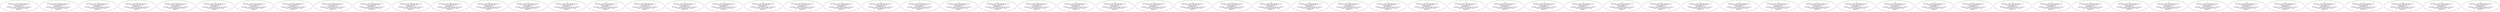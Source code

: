 digraph cpn_tools_graph {
  N1 [label="1:
Generator: 1`({idx=1,ty=GEN,cap=2},0)++
1`({idx=2,ty=GEN,cap=3},0)
Demanded: 1`0
Consumer: 1`({idx=3,ty=CON,cap=2},0,false)++
1`({idx=4,ty=CON,cap=1},0,false)
Supplied: 1`0
"];
  N2 [label="2:
Generator: 1`({idx=1,ty=GEN,cap=2},0)++
1`({idx=2,ty=GEN,cap=3},0)
Demanded: 1`2
Consumer: 1`({idx=3,ty=CON,cap=2},0,true)++
1`({idx=4,ty=CON,cap=1},0,false)
Supplied: 1`0
"];
  N3 [label="3:
Generator: 1`({idx=1,ty=GEN,cap=2},0)++
1`({idx=2,ty=GEN,cap=3},0)
Demanded: 1`1
Consumer: 1`({idx=3,ty=CON,cap=2},0,false)++
1`({idx=4,ty=CON,cap=1},0,true)
Supplied: 1`0
"];
  N4 [label="4:
Generator: 1`({idx=1,ty=GEN,cap=2},0)++
1`({idx=2,ty=GEN,cap=3},0)
Demanded: 1`3
Consumer: 1`({idx=3,ty=CON,cap=2},0,true)++
1`({idx=4,ty=CON,cap=1},0,true)
Supplied: 1`0
"];
  N5 [label="5:
Generator: 1`({idx=1,ty=GEN,cap=2},2)++
1`({idx=2,ty=GEN,cap=3},0)
Demanded: 1`0
Consumer: 1`({idx=3,ty=CON,cap=2},0,true)++
1`({idx=4,ty=CON,cap=1},0,false)
Supplied: 1`2
"];
  N6 [label="6:
Generator: 1`({idx=1,ty=GEN,cap=2},0)++
1`({idx=2,ty=GEN,cap=3},2)
Demanded: 1`0
Consumer: 1`({idx=3,ty=CON,cap=2},0,true)++
1`({idx=4,ty=CON,cap=1},0,false)
Supplied: 1`2
"];
  N7 [label="7:
Generator: 1`({idx=1,ty=GEN,cap=2},1)++
1`({idx=2,ty=GEN,cap=3},0)
Demanded: 1`0
Consumer: 1`({idx=3,ty=CON,cap=2},0,false)++
1`({idx=4,ty=CON,cap=1},0,true)
Supplied: 1`1
"];
  N8 [label="8:
Generator: 1`({idx=1,ty=GEN,cap=2},0)++
1`({idx=2,ty=GEN,cap=3},1)
Demanded: 1`0
Consumer: 1`({idx=3,ty=CON,cap=2},0,false)++
1`({idx=4,ty=CON,cap=1},0,true)
Supplied: 1`1
"];
  N9 [label="9:
Generator: 1`({idx=1,ty=GEN,cap=2},0)++
1`({idx=2,ty=GEN,cap=3},3)
Demanded: 1`0
Consumer: 1`({idx=3,ty=CON,cap=2},0,true)++
1`({idx=4,ty=CON,cap=1},0,true)
Supplied: 1`3
"];
  N10 [label="10:
Generator: 1`({idx=1,ty=GEN,cap=2},2)++
1`({idx=2,ty=GEN,cap=3},0)
Demanded: 1`1
Consumer: 1`({idx=3,ty=CON,cap=2},0,true)++
1`({idx=4,ty=CON,cap=1},0,true)
Supplied: 1`2
"];
  N11 [label="11:
Generator: 1`({idx=1,ty=GEN,cap=2},2)++
1`({idx=2,ty=GEN,cap=3},0)
Demanded: 1`0
Consumer: 1`({idx=3,ty=CON,cap=2},0,true)++
1`({idx=4,ty=CON,cap=1},1,false)
Supplied: 1`1
"];
  N12 [label="12:
Generator: 1`({idx=1,ty=GEN,cap=2},2)++
1`({idx=2,ty=GEN,cap=3},0)
Demanded: 1`0
Consumer: 1`({idx=3,ty=CON,cap=2},2,true)++
1`({idx=4,ty=CON,cap=1},0,false)
Supplied: 1`0
"];
  N13 [label="13:
Generator: 1`({idx=1,ty=GEN,cap=2},0)++
1`({idx=2,ty=GEN,cap=3},2)
Demanded: 1`1
Consumer: 1`({idx=3,ty=CON,cap=2},0,true)++
1`({idx=4,ty=CON,cap=1},0,true)
Supplied: 1`2
"];
  N14 [label="14:
Generator: 1`({idx=1,ty=GEN,cap=2},0)++
1`({idx=2,ty=GEN,cap=3},2)
Demanded: 1`0
Consumer: 1`({idx=3,ty=CON,cap=2},2,true)++
1`({idx=4,ty=CON,cap=1},0,false)
Supplied: 1`0
"];
  N15 [label="15:
Generator: 1`({idx=1,ty=GEN,cap=2},0)++
1`({idx=2,ty=GEN,cap=3},2)
Demanded: 1`0
Consumer: 1`({idx=3,ty=CON,cap=2},0,true)++
1`({idx=4,ty=CON,cap=1},1,false)
Supplied: 1`1
"];
  N16 [label="16:
Generator: 1`({idx=1,ty=GEN,cap=2},1)++
1`({idx=2,ty=GEN,cap=3},0)
Demanded: 1`2
Consumer: 1`({idx=3,ty=CON,cap=2},0,true)++
1`({idx=4,ty=CON,cap=1},0,true)
Supplied: 1`1
"];
  N17 [label="17:
Generator: 1`({idx=1,ty=GEN,cap=2},1)++
1`({idx=2,ty=GEN,cap=3},0)
Demanded: 1`0
Consumer: 1`({idx=3,ty=CON,cap=2},0,false)++
1`({idx=4,ty=CON,cap=1},1,true)
Supplied: 1`0
"];
  N18 [label="18:
Generator: 1`({idx=1,ty=GEN,cap=2},1)++
1`({idx=2,ty=GEN,cap=3},0)
Demanded: 1`0
Consumer: 1`({idx=3,ty=CON,cap=2},1,false)++
1`({idx=4,ty=CON,cap=1},0,true)
Supplied: 1`0
"];
  N19 [label="19:
Generator: 1`({idx=1,ty=GEN,cap=2},0)++
1`({idx=2,ty=GEN,cap=3},1)
Demanded: 1`2
Consumer: 1`({idx=3,ty=CON,cap=2},0,true)++
1`({idx=4,ty=CON,cap=1},0,true)
Supplied: 1`1
"];
  N20 [label="20:
Generator: 1`({idx=1,ty=GEN,cap=2},0)++
1`({idx=2,ty=GEN,cap=3},1)
Demanded: 1`0
Consumer: 1`({idx=3,ty=CON,cap=2},0,false)++
1`({idx=4,ty=CON,cap=1},1,true)
Supplied: 1`0
"];
  N21 [label="21:
Generator: 1`({idx=1,ty=GEN,cap=2},0)++
1`({idx=2,ty=GEN,cap=3},1)
Demanded: 1`0
Consumer: 1`({idx=3,ty=CON,cap=2},1,false)++
1`({idx=4,ty=CON,cap=1},0,true)
Supplied: 1`0
"];
  N22 [label="22:
Generator: 1`({idx=1,ty=GEN,cap=2},0)++
1`({idx=2,ty=GEN,cap=3},3)
Demanded: 1`0
Consumer: 1`({idx=3,ty=CON,cap=2},2,true)++
1`({idx=4,ty=CON,cap=1},0,true)
Supplied: 1`1
"];
  N23 [label="23:
Generator: 1`({idx=1,ty=GEN,cap=2},0)++
1`({idx=2,ty=GEN,cap=3},3)
Demanded: 1`0
Consumer: 1`({idx=3,ty=CON,cap=2},0,true)++
1`({idx=4,ty=CON,cap=1},1,true)
Supplied: 1`2
"];
  N24 [label="24:
Generator: 1`({idx=1,ty=GEN,cap=2},2)++
1`({idx=2,ty=GEN,cap=3},1)
Demanded: 1`0
Consumer: 1`({idx=3,ty=CON,cap=2},0,true)++
1`({idx=4,ty=CON,cap=1},0,true)
Supplied: 1`3
"];
  N25 [label="25:
Generator: 1`({idx=1,ty=GEN,cap=2},2)++
1`({idx=2,ty=GEN,cap=3},0)
Demanded: 1`1
Consumer: 1`({idx=3,ty=CON,cap=2},2,true)++
1`({idx=4,ty=CON,cap=1},0,true)
Supplied: 1`0
"];
  N26 [label="26:
Generator: 1`({idx=1,ty=GEN,cap=2},2)++
1`({idx=2,ty=GEN,cap=3},0)
Demanded: 1`1
Consumer: 1`({idx=3,ty=CON,cap=2},0,true)++
1`({idx=4,ty=CON,cap=1},1,true)
Supplied: 1`1
"];
  N27 [label="27:
Generator: 1`({idx=1,ty=GEN,cap=2},2)++
1`({idx=2,ty=GEN,cap=3},0)
Demanded: 1`0
Consumer: 1`({idx=3,ty=CON,cap=2},0,true)++
1`({idx=4,ty=CON,cap=1},1,true)
Supplied: 1`1
"];
  N28 [label="28:
Generator: 1`({idx=1,ty=GEN,cap=2},2)++
1`({idx=2,ty=GEN,cap=3},0)
Demanded: 1`0
Consumer: 1`({idx=3,ty=CON,cap=2},1,true)++
1`({idx=4,ty=CON,cap=1},1,false)
Supplied: 1`0
"];
  N29 [label="29:
Generator: 1`({idx=1,ty=GEN,cap=2},1)++
1`({idx=2,ty=GEN,cap=3},2)
Demanded: 1`0
Consumer: 1`({idx=3,ty=CON,cap=2},0,true)++
1`({idx=4,ty=CON,cap=1},0,true)
Supplied: 1`3
"];
  N30 [label="30:
Generator: 1`({idx=1,ty=GEN,cap=2},0)++
1`({idx=2,ty=GEN,cap=3},2)
Demanded: 1`1
Consumer: 1`({idx=3,ty=CON,cap=2},2,true)++
1`({idx=4,ty=CON,cap=1},0,true)
Supplied: 1`0
"];
  N31 [label="31:
Generator: 1`({idx=1,ty=GEN,cap=2},0)++
1`({idx=2,ty=GEN,cap=3},2)
Demanded: 1`1
Consumer: 1`({idx=3,ty=CON,cap=2},0,true)++
1`({idx=4,ty=CON,cap=1},1,true)
Supplied: 1`1
"];
  N32 [label="32:
Generator: 1`({idx=1,ty=GEN,cap=2},0)++
1`({idx=2,ty=GEN,cap=3},2)
Demanded: 1`0
Consumer: 1`({idx=3,ty=CON,cap=2},0,true)++
1`({idx=4,ty=CON,cap=1},1,true)
Supplied: 1`1
"];
  N33 [label="33:
Generator: 1`({idx=1,ty=GEN,cap=2},0)++
1`({idx=2,ty=GEN,cap=3},2)
Demanded: 1`0
Consumer: 1`({idx=3,ty=CON,cap=2},1,true)++
1`({idx=4,ty=CON,cap=1},1,false)
Supplied: 1`0
"];
  N34 [label="34:
Generator: 1`({idx=1,ty=GEN,cap=2},1)++
1`({idx=2,ty=GEN,cap=3},0)
Demanded: 1`2
Consumer: 1`({idx=3,ty=CON,cap=2},0,true)++
1`({idx=4,ty=CON,cap=1},1,true)
Supplied: 1`0
"];
  N35 [label="35:
Generator: 1`({idx=1,ty=GEN,cap=2},1)++
1`({idx=2,ty=GEN,cap=3},0)
Demanded: 1`2
Consumer: 1`({idx=3,ty=CON,cap=2},1,true)++
1`({idx=4,ty=CON,cap=1},0,true)
Supplied: 1`0
"];
  N36 [label="36:
Generator: 1`({idx=1,ty=GEN,cap=2},1)++
1`({idx=2,ty=GEN,cap=3},0)
Demanded: 1`1
Consumer: 1`({idx=3,ty=CON,cap=2},1,true)++
1`({idx=4,ty=CON,cap=1},0,true)
Supplied: 1`0
"];
  N37 [label="37:
Generator: 1`({idx=1,ty=GEN,cap=2},0)++
1`({idx=2,ty=GEN,cap=3},1)
Demanded: 1`2
Consumer: 1`({idx=3,ty=CON,cap=2},0,true)++
1`({idx=4,ty=CON,cap=1},1,true)
Supplied: 1`0
"];
  N38 [label="38:
Generator: 1`({idx=1,ty=GEN,cap=2},0)++
1`({idx=2,ty=GEN,cap=3},1)
Demanded: 1`2
Consumer: 1`({idx=3,ty=CON,cap=2},1,true)++
1`({idx=4,ty=CON,cap=1},0,true)
Supplied: 1`0
"];
  N39 [label="39:
Generator: 1`({idx=1,ty=GEN,cap=2},0)++
1`({idx=2,ty=GEN,cap=3},1)
Demanded: 1`1
Consumer: 1`({idx=3,ty=CON,cap=2},1,true)++
1`({idx=4,ty=CON,cap=1},0,true)
Supplied: 1`0
"];
  N40 [label="40:
Generator: 1`({idx=1,ty=GEN,cap=2},0)++
1`({idx=2,ty=GEN,cap=3},3)
Demanded: 1`0
Consumer: 1`({idx=3,ty=CON,cap=2},2,true)++
1`({idx=4,ty=CON,cap=1},1,true)
Supplied: 1`0
"];
  N41 [label="41:
Generator: 1`({idx=1,ty=GEN,cap=2},2)++
1`({idx=2,ty=GEN,cap=3},1)
Demanded: 1`0
Consumer: 1`({idx=3,ty=CON,cap=2},2,true)++
1`({idx=4,ty=CON,cap=1},0,true)
Supplied: 1`1
"];
  N42 [label="42:
Generator: 1`({idx=1,ty=GEN,cap=2},2)++
1`({idx=2,ty=GEN,cap=3},1)
Demanded: 1`0
Consumer: 1`({idx=3,ty=CON,cap=2},0,true)++
1`({idx=4,ty=CON,cap=1},1,true)
Supplied: 1`2
"];
  N43 [label="43:
Generator: 1`({idx=1,ty=GEN,cap=2},2)++
1`({idx=2,ty=GEN,cap=3},0)
Demanded: 1`1
Consumer: 1`({idx=3,ty=CON,cap=2},1,true)++
1`({idx=4,ty=CON,cap=1},1,true)
Supplied: 1`0
"];
  N44 [label="44:
Generator: 1`({idx=1,ty=GEN,cap=2},2)++
1`({idx=2,ty=GEN,cap=3},0)
Demanded: 1`0
Consumer: 1`({idx=3,ty=CON,cap=2},1,true)++
1`({idx=4,ty=CON,cap=1},1,true)
Supplied: 1`0
"];
  N45 [label="45:
Generator: 1`({idx=1,ty=GEN,cap=2},1)++
1`({idx=2,ty=GEN,cap=3},2)
Demanded: 1`0
Consumer: 1`({idx=3,ty=CON,cap=2},2,true)++
1`({idx=4,ty=CON,cap=1},0,true)
Supplied: 1`1
"];
  N46 [label="46:
Generator: 1`({idx=1,ty=GEN,cap=2},1)++
1`({idx=2,ty=GEN,cap=3},2)
Demanded: 1`0
Consumer: 1`({idx=3,ty=CON,cap=2},0,true)++
1`({idx=4,ty=CON,cap=1},1,true)
Supplied: 1`2
"];
  N47 [label="47:
Generator: 1`({idx=1,ty=GEN,cap=2},0)++
1`({idx=2,ty=GEN,cap=3},2)
Demanded: 1`1
Consumer: 1`({idx=3,ty=CON,cap=2},1,true)++
1`({idx=4,ty=CON,cap=1},1,true)
Supplied: 1`0
"];
  N48 [label="48:
Generator: 1`({idx=1,ty=GEN,cap=2},0)++
1`({idx=2,ty=GEN,cap=3},2)
Demanded: 1`0
Consumer: 1`({idx=3,ty=CON,cap=2},1,true)++
1`({idx=4,ty=CON,cap=1},1,true)
Supplied: 1`0
"];
  N49 [label="49:
Generator: 1`({idx=1,ty=GEN,cap=2},1)++
1`({idx=2,ty=GEN,cap=3},2)
Demanded: 1`0
Consumer: 1`({idx=3,ty=CON,cap=2},1,true)++
1`({idx=4,ty=CON,cap=1},0,true)
Supplied: 1`2
"];
  N50 [label="50:
Generator: 1`({idx=1,ty=GEN,cap=2},2)++
1`({idx=2,ty=GEN,cap=3},0)
Demanded: 1`1
Consumer: 1`({idx=3,ty=CON,cap=2},1,true)++
1`({idx=4,ty=CON,cap=1},0,true)
Supplied: 1`1
"];
  N51 [label="51:
Generator: 1`({idx=1,ty=GEN,cap=2},2)++
1`({idx=2,ty=GEN,cap=3},0)
Demanded: 1`0
Consumer: 1`({idx=3,ty=CON,cap=2},1,true)++
1`({idx=4,ty=CON,cap=1},0,true)
Supplied: 1`1
"];
  N52 [label="52:
Generator: 1`({idx=1,ty=GEN,cap=2},1)++
1`({idx=2,ty=GEN,cap=3},1)
Demanded: 1`0
Consumer: 1`({idx=3,ty=CON,cap=2},1,true)++
1`({idx=4,ty=CON,cap=1},0,true)
Supplied: 1`1
"];
  N53 [label="53:
Generator: 1`({idx=1,ty=GEN,cap=2},2)++
1`({idx=2,ty=GEN,cap=3},1)
Demanded: 1`0
Consumer: 1`({idx=3,ty=CON,cap=2},1,true)++
1`({idx=4,ty=CON,cap=1},0,true)
Supplied: 1`2
"];
  N54 [label="54:
Generator: 1`({idx=1,ty=GEN,cap=2},0)++
1`({idx=2,ty=GEN,cap=3},3)
Demanded: 1`0
Consumer: 1`({idx=3,ty=CON,cap=2},1,true)++
1`({idx=4,ty=CON,cap=1},0,true)
Supplied: 1`2
"];
  N55 [label="55:
Generator: 1`({idx=1,ty=GEN,cap=2},0)++
1`({idx=2,ty=GEN,cap=3},2)
Demanded: 1`0
Consumer: 1`({idx=3,ty=CON,cap=2},1,true)++
1`({idx=4,ty=CON,cap=1},0,true)
Supplied: 1`1
"];
  N56 [label="56:
Generator: 1`({idx=1,ty=GEN,cap=2},2)++
1`({idx=2,ty=GEN,cap=3},1)
Demanded: 1`0
Consumer: 1`({idx=3,ty=CON,cap=2},2,true)++
1`({idx=4,ty=CON,cap=1},1,true)
Supplied: 1`0
"];
  N57 [label="57:
Generator: 1`({idx=1,ty=GEN,cap=2},2)++
1`({idx=2,ty=GEN,cap=3},1)
Demanded: 1`0
Consumer: 1`({idx=3,ty=CON,cap=2},1,true)++
1`({idx=4,ty=CON,cap=1},1,true)
Supplied: 1`1
"];
  N58 [label="58:
Generator: 1`({idx=1,ty=GEN,cap=2},1)++
1`({idx=2,ty=GEN,cap=3},2)
Demanded: 1`0
Consumer: 1`({idx=3,ty=CON,cap=2},2,true)++
1`({idx=4,ty=CON,cap=1},1,true)
Supplied: 1`0
"];
  N59 [label="59:
Generator: 1`({idx=1,ty=GEN,cap=2},0)++
1`({idx=2,ty=GEN,cap=3},3)
Demanded: 1`0
Consumer: 1`({idx=3,ty=CON,cap=2},1,true)++
1`({idx=4,ty=CON,cap=1},1,true)
Supplied: 1`1
"];
  N60 [label="60:
Generator: 1`({idx=1,ty=GEN,cap=2},1)++
1`({idx=2,ty=GEN,cap=3},2)
Demanded: 1`0
Consumer: 1`({idx=3,ty=CON,cap=2},1,true)++
1`({idx=4,ty=CON,cap=1},1,true)
Supplied: 1`1
"];
  N61 [label="61:
Generator: 1`({idx=1,ty=GEN,cap=2},2)++
1`({idx=2,ty=GEN,cap=3},0)
Demanded: 1`0
Consumer: 1`({idx=3,ty=CON,cap=2},2,true)++
1`({idx=4,ty=CON,cap=1},0,true)
Supplied: 1`0
"];
  N62 [label="62:
Generator: 1`({idx=1,ty=GEN,cap=2},1)++
1`({idx=2,ty=GEN,cap=3},1)
Demanded: 1`0
Consumer: 1`({idx=3,ty=CON,cap=2},2,true)++
1`({idx=4,ty=CON,cap=1},0,true)
Supplied: 1`0
"];
  N63 [label="63:
Generator: 1`({idx=1,ty=GEN,cap=2},1)++
1`({idx=2,ty=GEN,cap=3},1)
Demanded: 1`0
Consumer: 1`({idx=3,ty=CON,cap=2},1,true)++
1`({idx=4,ty=CON,cap=1},1,true)
Supplied: 1`0
"];
  N64 [label="64:
Generator: 1`({idx=1,ty=GEN,cap=2},0)++
1`({idx=2,ty=GEN,cap=3},2)
Demanded: 1`0
Consumer: 1`({idx=3,ty=CON,cap=2},2,true)++
1`({idx=4,ty=CON,cap=1},0,true)
Supplied: 1`0
"];
}